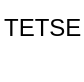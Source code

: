 <mxfile version="24.6.2" type="github">
  <diagram name="Page-1" id="XFIx7qS9XGdZtA_PtzUi">
    <mxGraphModel dx="1418" dy="779" grid="1" gridSize="10" guides="1" tooltips="1" connect="1" arrows="1" fold="1" page="1" pageScale="1" pageWidth="850" pageHeight="1100" math="0" shadow="0">
      <root>
        <mxCell id="0" />
        <mxCell id="1" parent="0" />
        <mxCell id="MnJkxvYRlAvm6v2MHJkW-1" value="TETSE" style="text;whiteSpace=wrap;html=1;" vertex="1" parent="1">
          <mxGeometry x="40" y="40" width="40" height="40" as="geometry" />
        </mxCell>
      </root>
    </mxGraphModel>
  </diagram>
</mxfile>
